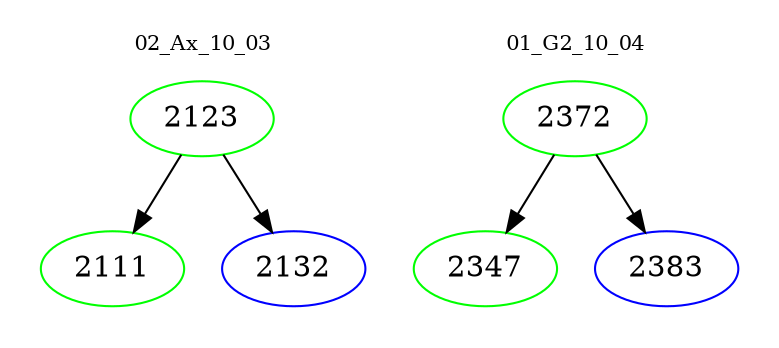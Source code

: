digraph{
subgraph cluster_0 {
color = white
label = "02_Ax_10_03";
fontsize=10;
T0_2123 [label="2123", color="green"]
T0_2123 -> T0_2111 [color="black"]
T0_2111 [label="2111", color="green"]
T0_2123 -> T0_2132 [color="black"]
T0_2132 [label="2132", color="blue"]
}
subgraph cluster_1 {
color = white
label = "01_G2_10_04";
fontsize=10;
T1_2372 [label="2372", color="green"]
T1_2372 -> T1_2347 [color="black"]
T1_2347 [label="2347", color="green"]
T1_2372 -> T1_2383 [color="black"]
T1_2383 [label="2383", color="blue"]
}
}
